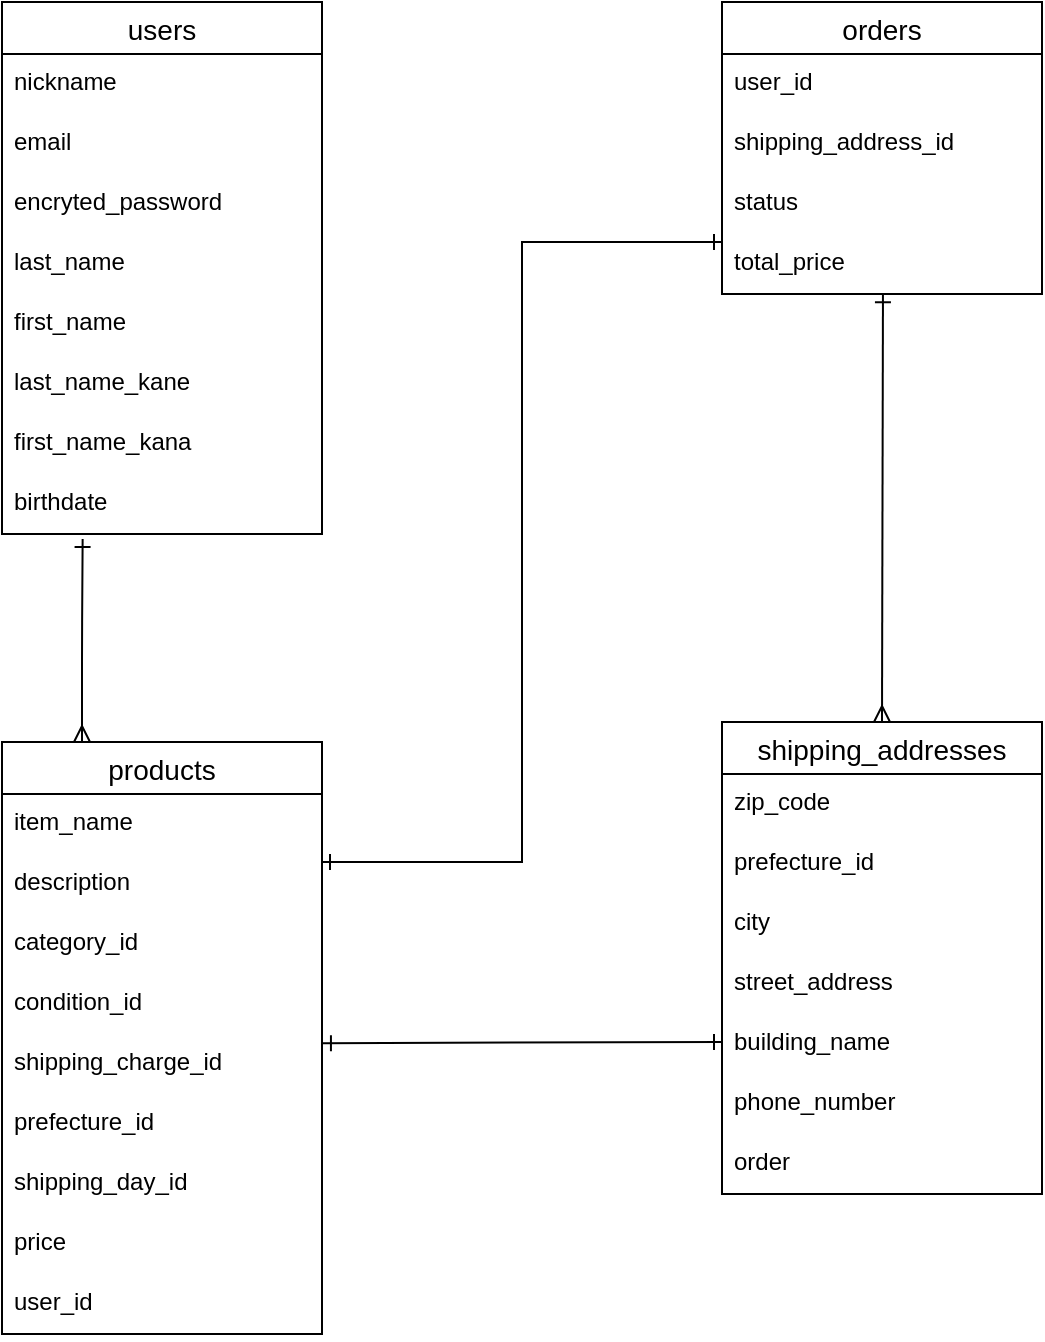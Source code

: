 <mxfile>
    <diagram id="C4EGFcBJkwFHzWqs-Nid" name="ページ1">
        <mxGraphModel dx="1013" dy="649" grid="1" gridSize="10" guides="1" tooltips="1" connect="1" arrows="1" fold="1" page="1" pageScale="1" pageWidth="827" pageHeight="1169" math="0" shadow="0">
            <root>
                <mxCell id="0"/>
                <mxCell id="1" parent="0"/>
                <mxCell id="2" value="users" style="swimlane;fontStyle=0;childLayout=stackLayout;horizontal=1;startSize=26;horizontalStack=0;resizeParent=1;resizeParentMax=0;resizeLast=0;collapsible=1;marginBottom=0;align=center;fontSize=14;" vertex="1" parent="1">
                    <mxGeometry x="120" y="80" width="160" height="266" as="geometry"/>
                </mxCell>
                <mxCell id="5" value="nickname" style="text;strokeColor=none;fillColor=none;spacingLeft=4;spacingRight=4;overflow=hidden;rotatable=0;points=[[0,0.5],[1,0.5]];portConstraint=eastwest;fontSize=12;whiteSpace=wrap;html=1;" vertex="1" parent="2">
                    <mxGeometry y="26" width="160" height="30" as="geometry"/>
                </mxCell>
                <mxCell id="54" value="email" style="text;strokeColor=none;fillColor=none;spacingLeft=4;spacingRight=4;overflow=hidden;rotatable=0;points=[[0,0.5],[1,0.5]];portConstraint=eastwest;fontSize=12;whiteSpace=wrap;html=1;" vertex="1" parent="2">
                    <mxGeometry y="56" width="160" height="30" as="geometry"/>
                </mxCell>
                <mxCell id="56" value="encryted_password" style="text;strokeColor=none;fillColor=none;spacingLeft=4;spacingRight=4;overflow=hidden;rotatable=0;points=[[0,0.5],[1,0.5]];portConstraint=eastwest;fontSize=12;whiteSpace=wrap;html=1;" vertex="1" parent="2">
                    <mxGeometry y="86" width="160" height="30" as="geometry"/>
                </mxCell>
                <mxCell id="58" value="last_name" style="text;strokeColor=none;fillColor=none;spacingLeft=4;spacingRight=4;overflow=hidden;rotatable=0;points=[[0,0.5],[1,0.5]];portConstraint=eastwest;fontSize=12;whiteSpace=wrap;html=1;" vertex="1" parent="2">
                    <mxGeometry y="116" width="160" height="30" as="geometry"/>
                </mxCell>
                <mxCell id="60" value="first_name" style="text;strokeColor=none;fillColor=none;spacingLeft=4;spacingRight=4;overflow=hidden;rotatable=0;points=[[0,0.5],[1,0.5]];portConstraint=eastwest;fontSize=12;whiteSpace=wrap;html=1;" vertex="1" parent="2">
                    <mxGeometry y="146" width="160" height="30" as="geometry"/>
                </mxCell>
                <mxCell id="59" value="last_name_kane" style="text;strokeColor=none;fillColor=none;spacingLeft=4;spacingRight=4;overflow=hidden;rotatable=0;points=[[0,0.5],[1,0.5]];portConstraint=eastwest;fontSize=12;whiteSpace=wrap;html=1;" vertex="1" parent="2">
                    <mxGeometry y="176" width="160" height="30" as="geometry"/>
                </mxCell>
                <mxCell id="61" value="first_name_kana" style="text;strokeColor=none;fillColor=none;spacingLeft=4;spacingRight=4;overflow=hidden;rotatable=0;points=[[0,0.5],[1,0.5]];portConstraint=eastwest;fontSize=12;whiteSpace=wrap;html=1;" vertex="1" parent="2">
                    <mxGeometry y="206" width="160" height="30" as="geometry"/>
                </mxCell>
                <mxCell id="57" value="birthdate" style="text;strokeColor=none;fillColor=none;spacingLeft=4;spacingRight=4;overflow=hidden;rotatable=0;points=[[0,0.5],[1,0.5]];portConstraint=eastwest;fontSize=12;whiteSpace=wrap;html=1;" vertex="1" parent="2">
                    <mxGeometry y="236" width="160" height="30" as="geometry"/>
                </mxCell>
                <mxCell id="8" value="products" style="swimlane;fontStyle=0;childLayout=stackLayout;horizontal=1;startSize=26;horizontalStack=0;resizeParent=1;resizeParentMax=0;resizeLast=0;collapsible=1;marginBottom=0;align=center;fontSize=14;" vertex="1" parent="1">
                    <mxGeometry x="120" y="450" width="160" height="296" as="geometry"/>
                </mxCell>
                <mxCell id="11" value="item_name" style="text;strokeColor=none;fillColor=none;spacingLeft=4;spacingRight=4;overflow=hidden;rotatable=0;points=[[0,0.5],[1,0.5]];portConstraint=eastwest;fontSize=12;whiteSpace=wrap;html=1;" vertex="1" parent="8">
                    <mxGeometry y="26" width="160" height="30" as="geometry"/>
                </mxCell>
                <mxCell id="10" value="description" style="text;strokeColor=none;fillColor=none;spacingLeft=4;spacingRight=4;overflow=hidden;rotatable=0;points=[[0,0.5],[1,0.5]];portConstraint=eastwest;fontSize=12;whiteSpace=wrap;html=1;" vertex="1" parent="8">
                    <mxGeometry y="56" width="160" height="30" as="geometry"/>
                </mxCell>
                <mxCell id="62" value="category_id" style="text;strokeColor=none;fillColor=none;spacingLeft=4;spacingRight=4;overflow=hidden;rotatable=0;points=[[0,0.5],[1,0.5]];portConstraint=eastwest;fontSize=12;whiteSpace=wrap;html=1;" vertex="1" parent="8">
                    <mxGeometry y="86" width="160" height="30" as="geometry"/>
                </mxCell>
                <mxCell id="63" value="condition_id" style="text;strokeColor=none;fillColor=none;spacingLeft=4;spacingRight=4;overflow=hidden;rotatable=0;points=[[0,0.5],[1,0.5]];portConstraint=eastwest;fontSize=12;whiteSpace=wrap;html=1;" vertex="1" parent="8">
                    <mxGeometry y="116" width="160" height="30" as="geometry"/>
                </mxCell>
                <mxCell id="64" value="shipping_charge_id" style="text;strokeColor=none;fillColor=none;spacingLeft=4;spacingRight=4;overflow=hidden;rotatable=0;points=[[0,0.5],[1,0.5]];portConstraint=eastwest;fontSize=12;whiteSpace=wrap;html=1;" vertex="1" parent="8">
                    <mxGeometry y="146" width="160" height="30" as="geometry"/>
                </mxCell>
                <mxCell id="65" value="prefecture_id" style="text;strokeColor=none;fillColor=none;spacingLeft=4;spacingRight=4;overflow=hidden;rotatable=0;points=[[0,0.5],[1,0.5]];portConstraint=eastwest;fontSize=12;whiteSpace=wrap;html=1;" vertex="1" parent="8">
                    <mxGeometry y="176" width="160" height="30" as="geometry"/>
                </mxCell>
                <mxCell id="67" value="shipping_day_id" style="text;strokeColor=none;fillColor=none;spacingLeft=4;spacingRight=4;overflow=hidden;rotatable=0;points=[[0,0.5],[1,0.5]];portConstraint=eastwest;fontSize=12;whiteSpace=wrap;html=1;" vertex="1" parent="8">
                    <mxGeometry y="206" width="160" height="30" as="geometry"/>
                </mxCell>
                <mxCell id="68" value="price" style="text;strokeColor=none;fillColor=none;spacingLeft=4;spacingRight=4;overflow=hidden;rotatable=0;points=[[0,0.5],[1,0.5]];portConstraint=eastwest;fontSize=12;whiteSpace=wrap;html=1;" vertex="1" parent="8">
                    <mxGeometry y="236" width="160" height="30" as="geometry"/>
                </mxCell>
                <mxCell id="66" value="user_id" style="text;strokeColor=none;fillColor=none;spacingLeft=4;spacingRight=4;overflow=hidden;rotatable=0;points=[[0,0.5],[1,0.5]];portConstraint=eastwest;fontSize=12;whiteSpace=wrap;html=1;" vertex="1" parent="8">
                    <mxGeometry y="266" width="160" height="30" as="geometry"/>
                </mxCell>
                <mxCell id="13" value="orders" style="swimlane;fontStyle=0;childLayout=stackLayout;horizontal=1;startSize=26;horizontalStack=0;resizeParent=1;resizeParentMax=0;resizeLast=0;collapsible=1;marginBottom=0;align=center;fontSize=14;" vertex="1" parent="1">
                    <mxGeometry x="480" y="80" width="160" height="146" as="geometry"/>
                </mxCell>
                <mxCell id="17" value="user_id" style="text;strokeColor=none;fillColor=none;spacingLeft=4;spacingRight=4;overflow=hidden;rotatable=0;points=[[0,0.5],[1,0.5]];portConstraint=eastwest;fontSize=12;whiteSpace=wrap;html=1;" vertex="1" parent="13">
                    <mxGeometry y="26" width="160" height="30" as="geometry"/>
                </mxCell>
                <mxCell id="18" value="shipping_address_id" style="text;strokeColor=none;fillColor=none;spacingLeft=4;spacingRight=4;overflow=hidden;rotatable=0;points=[[0,0.5],[1,0.5]];portConstraint=eastwest;fontSize=12;whiteSpace=wrap;html=1;" vertex="1" parent="13">
                    <mxGeometry y="56" width="160" height="30" as="geometry"/>
                </mxCell>
                <mxCell id="15" value="status" style="text;strokeColor=none;fillColor=none;spacingLeft=4;spacingRight=4;overflow=hidden;rotatable=0;points=[[0,0.5],[1,0.5]];portConstraint=eastwest;fontSize=12;whiteSpace=wrap;html=1;" vertex="1" parent="13">
                    <mxGeometry y="86" width="160" height="30" as="geometry"/>
                </mxCell>
                <mxCell id="16" value="total_price" style="text;strokeColor=none;fillColor=none;spacingLeft=4;spacingRight=4;overflow=hidden;rotatable=0;points=[[0,0.5],[1,0.5]];portConstraint=eastwest;fontSize=12;whiteSpace=wrap;html=1;" vertex="1" parent="13">
                    <mxGeometry y="116" width="160" height="30" as="geometry"/>
                </mxCell>
                <mxCell id="23" value="shipping_addresses" style="swimlane;fontStyle=0;childLayout=stackLayout;horizontal=1;startSize=26;horizontalStack=0;resizeParent=1;resizeParentMax=0;resizeLast=0;collapsible=1;marginBottom=0;align=center;fontSize=14;" vertex="1" parent="1">
                    <mxGeometry x="480" y="440" width="160" height="236" as="geometry"/>
                </mxCell>
                <mxCell id="32" value="zip_code" style="text;strokeColor=none;fillColor=none;spacingLeft=4;spacingRight=4;overflow=hidden;rotatable=0;points=[[0,0.5],[1,0.5]];portConstraint=eastwest;fontSize=12;whiteSpace=wrap;html=1;" vertex="1" parent="23">
                    <mxGeometry y="26" width="160" height="30" as="geometry"/>
                </mxCell>
                <mxCell id="34" value="prefecture_id" style="text;strokeColor=none;fillColor=none;spacingLeft=4;spacingRight=4;overflow=hidden;rotatable=0;points=[[0,0.5],[1,0.5]];portConstraint=eastwest;fontSize=12;whiteSpace=wrap;html=1;" vertex="1" parent="23">
                    <mxGeometry y="56" width="160" height="30" as="geometry"/>
                </mxCell>
                <mxCell id="36" value="city" style="text;strokeColor=none;fillColor=none;spacingLeft=4;spacingRight=4;overflow=hidden;rotatable=0;points=[[0,0.5],[1,0.5]];portConstraint=eastwest;fontSize=12;whiteSpace=wrap;html=1;" vertex="1" parent="23">
                    <mxGeometry y="86" width="160" height="30" as="geometry"/>
                </mxCell>
                <mxCell id="35" value="street_address" style="text;strokeColor=none;fillColor=none;spacingLeft=4;spacingRight=4;overflow=hidden;rotatable=0;points=[[0,0.5],[1,0.5]];portConstraint=eastwest;fontSize=12;whiteSpace=wrap;html=1;" vertex="1" parent="23">
                    <mxGeometry y="116" width="160" height="30" as="geometry"/>
                </mxCell>
                <mxCell id="75" value="building_name" style="text;strokeColor=none;fillColor=none;spacingLeft=4;spacingRight=4;overflow=hidden;rotatable=0;points=[[0,0.5],[1,0.5]];portConstraint=eastwest;fontSize=12;whiteSpace=wrap;html=1;" vertex="1" parent="23">
                    <mxGeometry y="146" width="160" height="30" as="geometry"/>
                </mxCell>
                <mxCell id="31" value="phone_number" style="text;strokeColor=none;fillColor=none;spacingLeft=4;spacingRight=4;overflow=hidden;rotatable=0;points=[[0,0.5],[1,0.5]];portConstraint=eastwest;fontSize=12;whiteSpace=wrap;html=1;" vertex="1" parent="23">
                    <mxGeometry y="176" width="160" height="30" as="geometry"/>
                </mxCell>
                <mxCell id="25" value="order" style="text;strokeColor=none;fillColor=none;spacingLeft=4;spacingRight=4;overflow=hidden;rotatable=0;points=[[0,0.5],[1,0.5]];portConstraint=eastwest;fontSize=12;whiteSpace=wrap;html=1;" vertex="1" parent="23">
                    <mxGeometry y="206" width="160" height="30" as="geometry"/>
                </mxCell>
                <mxCell id="69" style="edgeStyle=none;html=1;exitX=0.502;exitY=1.083;exitDx=0;exitDy=0;entryX=0.5;entryY=0;entryDx=0;entryDy=0;exitPerimeter=0;startArrow=ERone;startFill=0;endArrow=ERmany;endFill=0;" edge="1" parent="1">
                    <mxGeometry relative="1" as="geometry">
                        <mxPoint x="160.32" y="348.49" as="sourcePoint"/>
                        <mxPoint x="160" y="450" as="targetPoint"/>
                        <Array as="points">
                            <mxPoint x="160" y="400"/>
                        </Array>
                    </mxGeometry>
                </mxCell>
                <mxCell id="71" style="edgeStyle=elbowEdgeStyle;html=1;exitX=0;exitY=0.5;exitDx=0;exitDy=0;entryX=1;entryY=0.5;entryDx=0;entryDy=0;rounded=0;startArrow=ERone;startFill=0;endArrow=ERone;endFill=0;" edge="1" parent="1">
                    <mxGeometry relative="1" as="geometry">
                        <mxPoint x="480" y="200" as="sourcePoint"/>
                        <mxPoint x="280" y="510" as="targetPoint"/>
                    </mxGeometry>
                </mxCell>
                <mxCell id="72" style="edgeStyle=none;html=1;exitX=0.503;exitY=1.005;exitDx=0;exitDy=0;entryX=0.5;entryY=0;entryDx=0;entryDy=0;exitPerimeter=0;startArrow=ERone;startFill=0;endArrow=ERmany;endFill=0;" edge="1" parent="1" source="16" target="23">
                    <mxGeometry relative="1" as="geometry"/>
                </mxCell>
                <mxCell id="73" style="edgeStyle=none;html=1;exitX=1;exitY=0.5;exitDx=0;exitDy=0;entryX=-0.003;entryY=0.814;entryDx=0;entryDy=0;entryPerimeter=0;startArrow=ERone;startFill=0;endArrow=ERone;endFill=0;" edge="1" parent="1">
                    <mxGeometry relative="1" as="geometry">
                        <mxPoint x="280.48" y="600.58" as="sourcePoint"/>
                        <mxPoint x="480.0" y="600.0" as="targetPoint"/>
                    </mxGeometry>
                </mxCell>
            </root>
        </mxGraphModel>
    </diagram>
</mxfile>